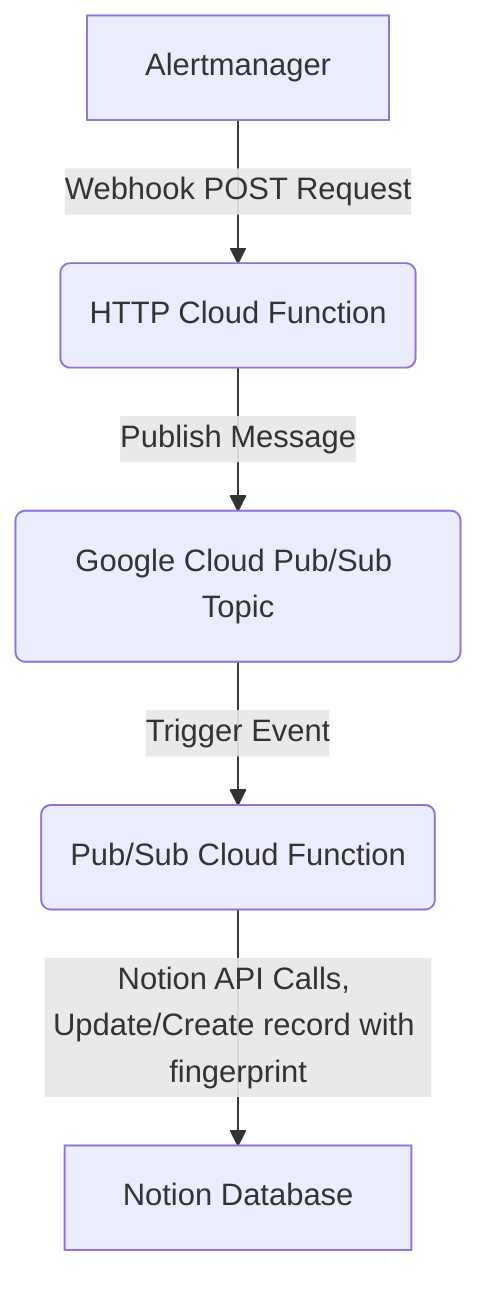 graph TD
    A[Alertmanager] -->|Webhook POST Request| B(HTTP Cloud Function);
    B -->|Publish Message| C(Google Cloud Pub/Sub Topic);
    C -->|Trigger Event| D(Pub/Sub Cloud Function);
    D -->|Notion API Calls, Update/Create record with fingerprint| E[Notion Database];